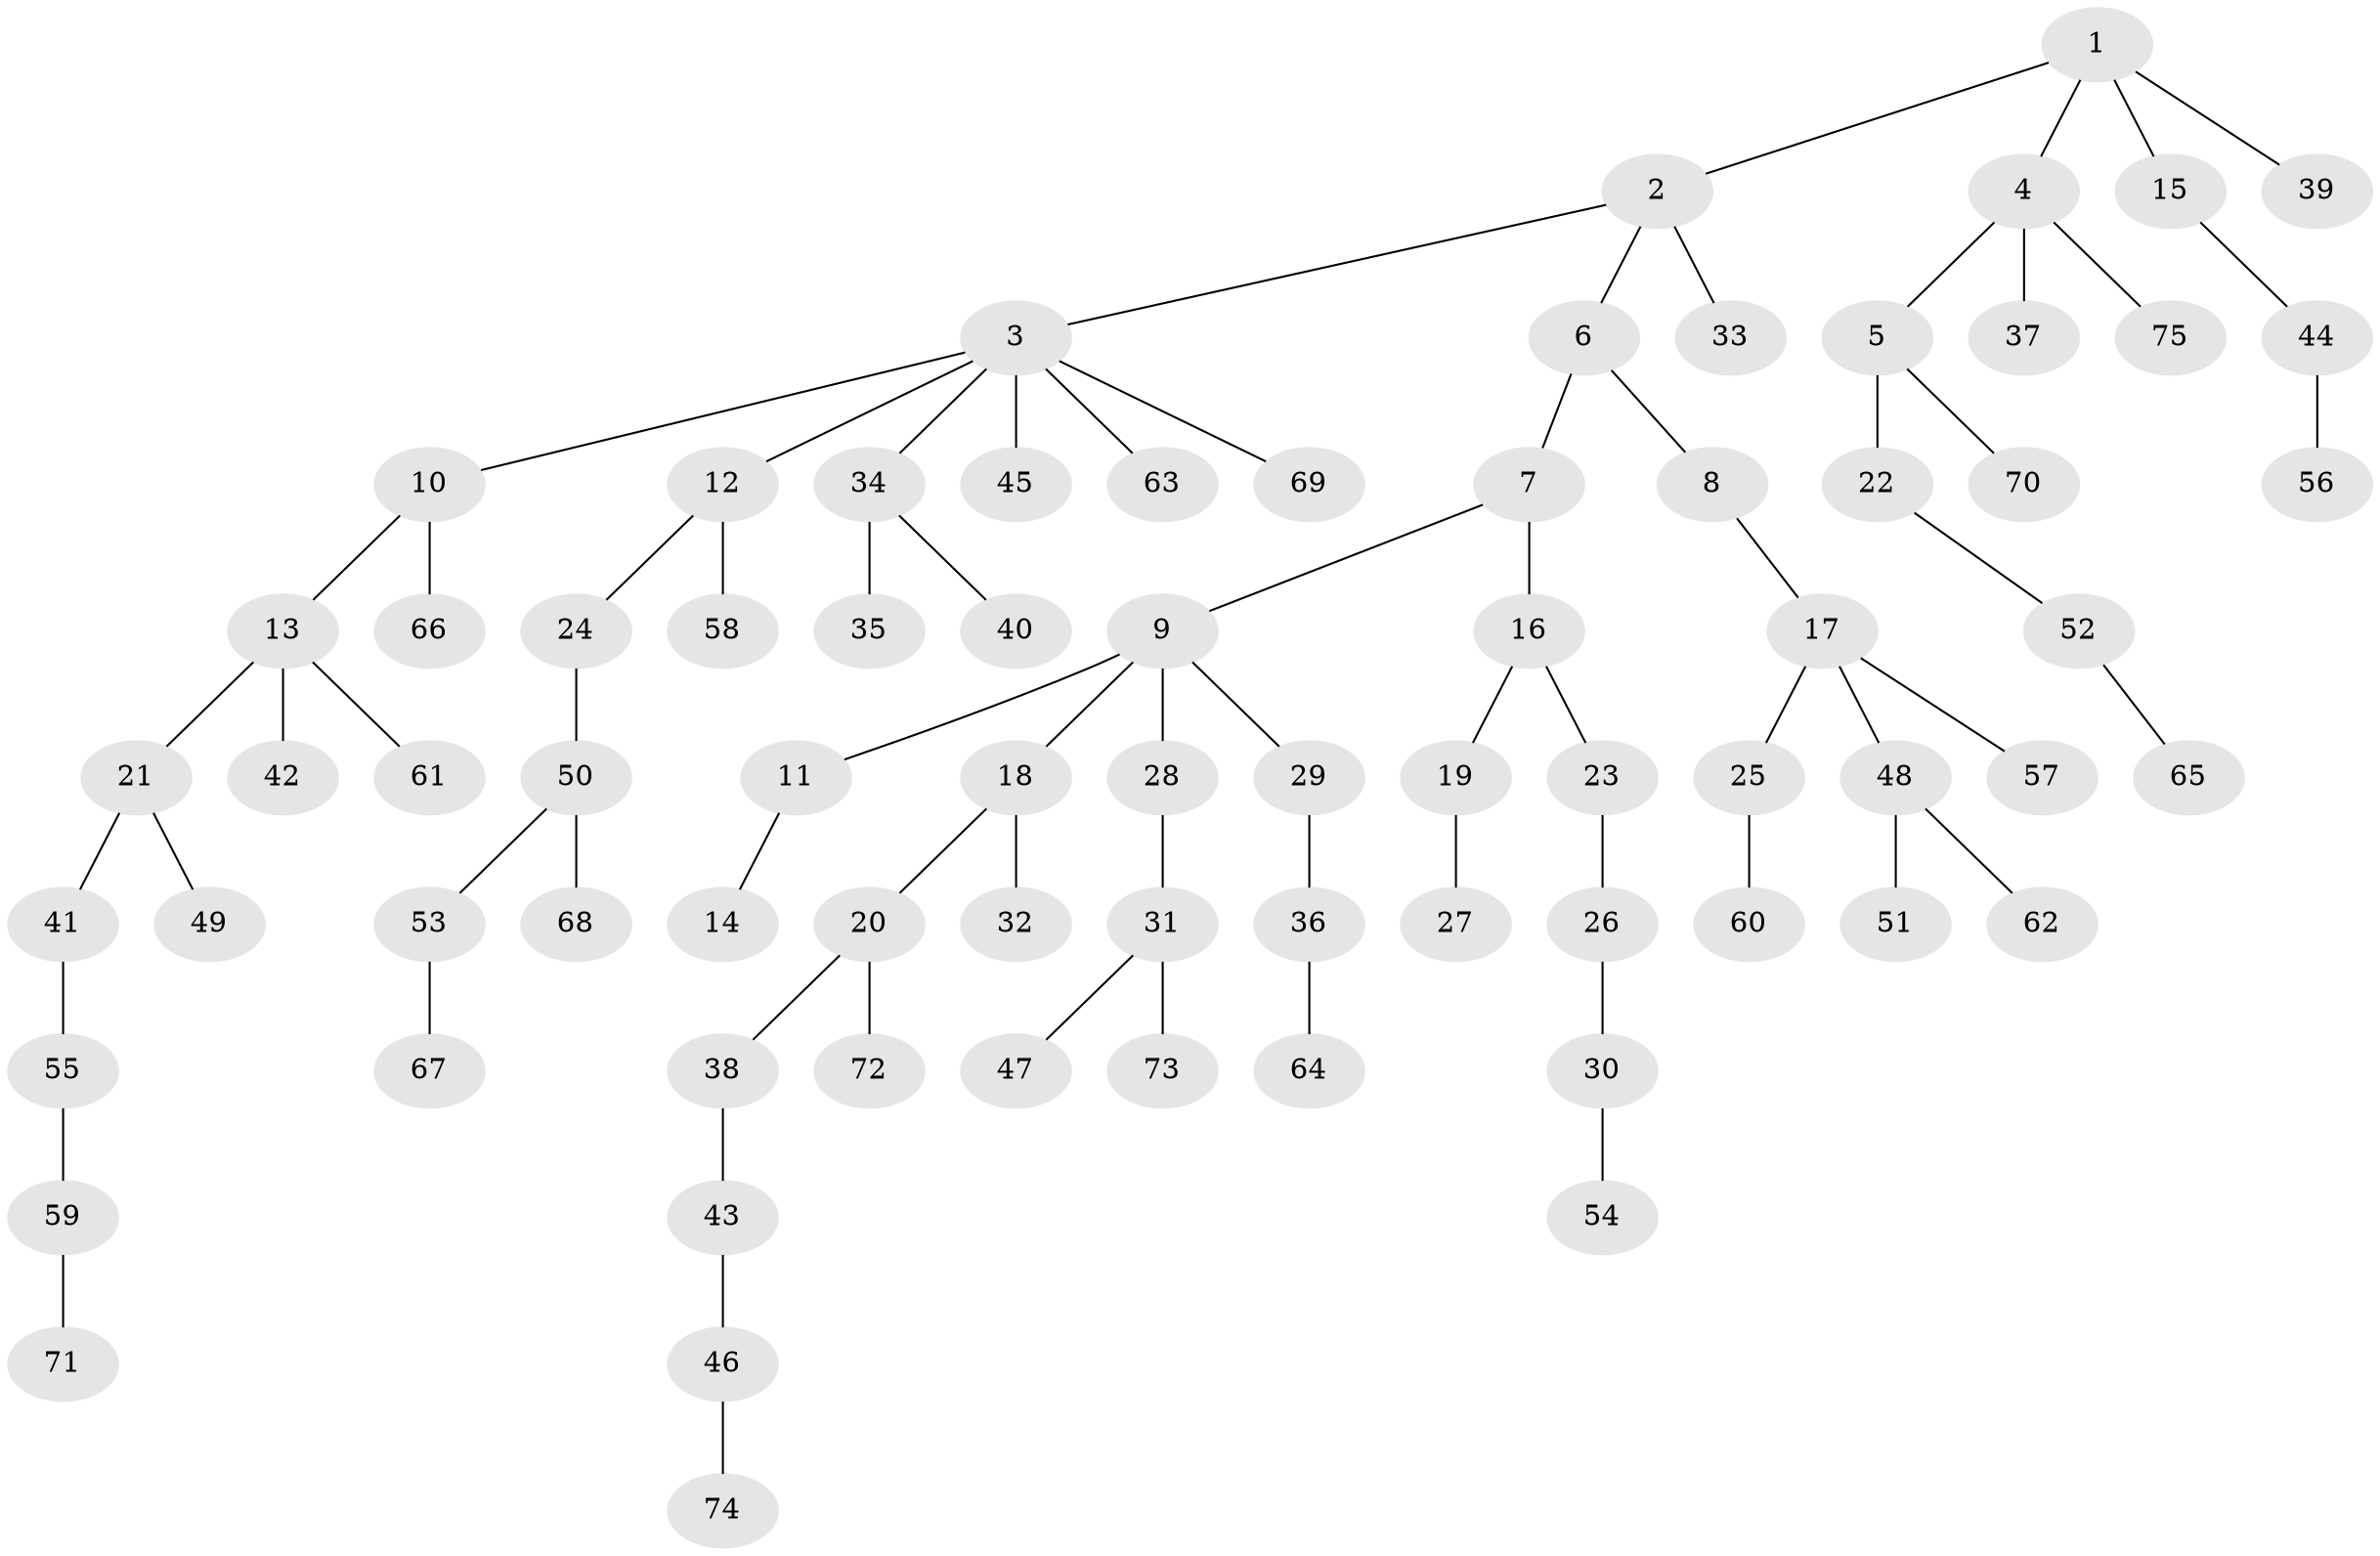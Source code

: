 // coarse degree distribution, {3: 0.13043478260869565, 5: 0.021739130434782608, 6: 0.043478260869565216, 2: 0.32608695652173914, 1: 0.45652173913043476, 4: 0.021739130434782608}
// Generated by graph-tools (version 1.1) at 2025/24/03/03/25 07:24:06]
// undirected, 75 vertices, 74 edges
graph export_dot {
graph [start="1"]
  node [color=gray90,style=filled];
  1;
  2;
  3;
  4;
  5;
  6;
  7;
  8;
  9;
  10;
  11;
  12;
  13;
  14;
  15;
  16;
  17;
  18;
  19;
  20;
  21;
  22;
  23;
  24;
  25;
  26;
  27;
  28;
  29;
  30;
  31;
  32;
  33;
  34;
  35;
  36;
  37;
  38;
  39;
  40;
  41;
  42;
  43;
  44;
  45;
  46;
  47;
  48;
  49;
  50;
  51;
  52;
  53;
  54;
  55;
  56;
  57;
  58;
  59;
  60;
  61;
  62;
  63;
  64;
  65;
  66;
  67;
  68;
  69;
  70;
  71;
  72;
  73;
  74;
  75;
  1 -- 2;
  1 -- 4;
  1 -- 15;
  1 -- 39;
  2 -- 3;
  2 -- 6;
  2 -- 33;
  3 -- 10;
  3 -- 12;
  3 -- 34;
  3 -- 45;
  3 -- 63;
  3 -- 69;
  4 -- 5;
  4 -- 37;
  4 -- 75;
  5 -- 22;
  5 -- 70;
  6 -- 7;
  6 -- 8;
  7 -- 9;
  7 -- 16;
  8 -- 17;
  9 -- 11;
  9 -- 18;
  9 -- 28;
  9 -- 29;
  10 -- 13;
  10 -- 66;
  11 -- 14;
  12 -- 24;
  12 -- 58;
  13 -- 21;
  13 -- 42;
  13 -- 61;
  15 -- 44;
  16 -- 19;
  16 -- 23;
  17 -- 25;
  17 -- 48;
  17 -- 57;
  18 -- 20;
  18 -- 32;
  19 -- 27;
  20 -- 38;
  20 -- 72;
  21 -- 41;
  21 -- 49;
  22 -- 52;
  23 -- 26;
  24 -- 50;
  25 -- 60;
  26 -- 30;
  28 -- 31;
  29 -- 36;
  30 -- 54;
  31 -- 47;
  31 -- 73;
  34 -- 35;
  34 -- 40;
  36 -- 64;
  38 -- 43;
  41 -- 55;
  43 -- 46;
  44 -- 56;
  46 -- 74;
  48 -- 51;
  48 -- 62;
  50 -- 53;
  50 -- 68;
  52 -- 65;
  53 -- 67;
  55 -- 59;
  59 -- 71;
}

